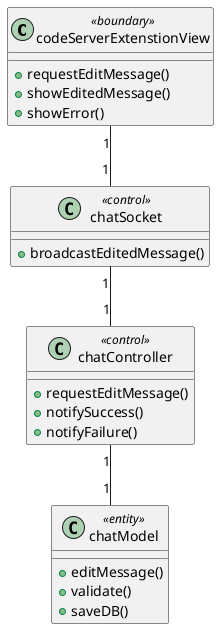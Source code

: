 @startuml

class codeServerExtenstionView <<boundary>> {
    +requestEditMessage()
    +showEditedMessage()
    +showError()
}

class chatSocket <<control>> {
    +broadcastEditedMessage()
}

class chatController <<control>> {
    +requestEditMessage()
    +notifySuccess()
    +notifyFailure()
}

class chatModel <<entity>> {
    +editMessage()
    +validate()
    +saveDB()
}

codeServerExtenstionView "1" -- "1" chatSocket
chatSocket "1" -- "1" chatController
chatController "1" -- "1" chatModel

@enduml